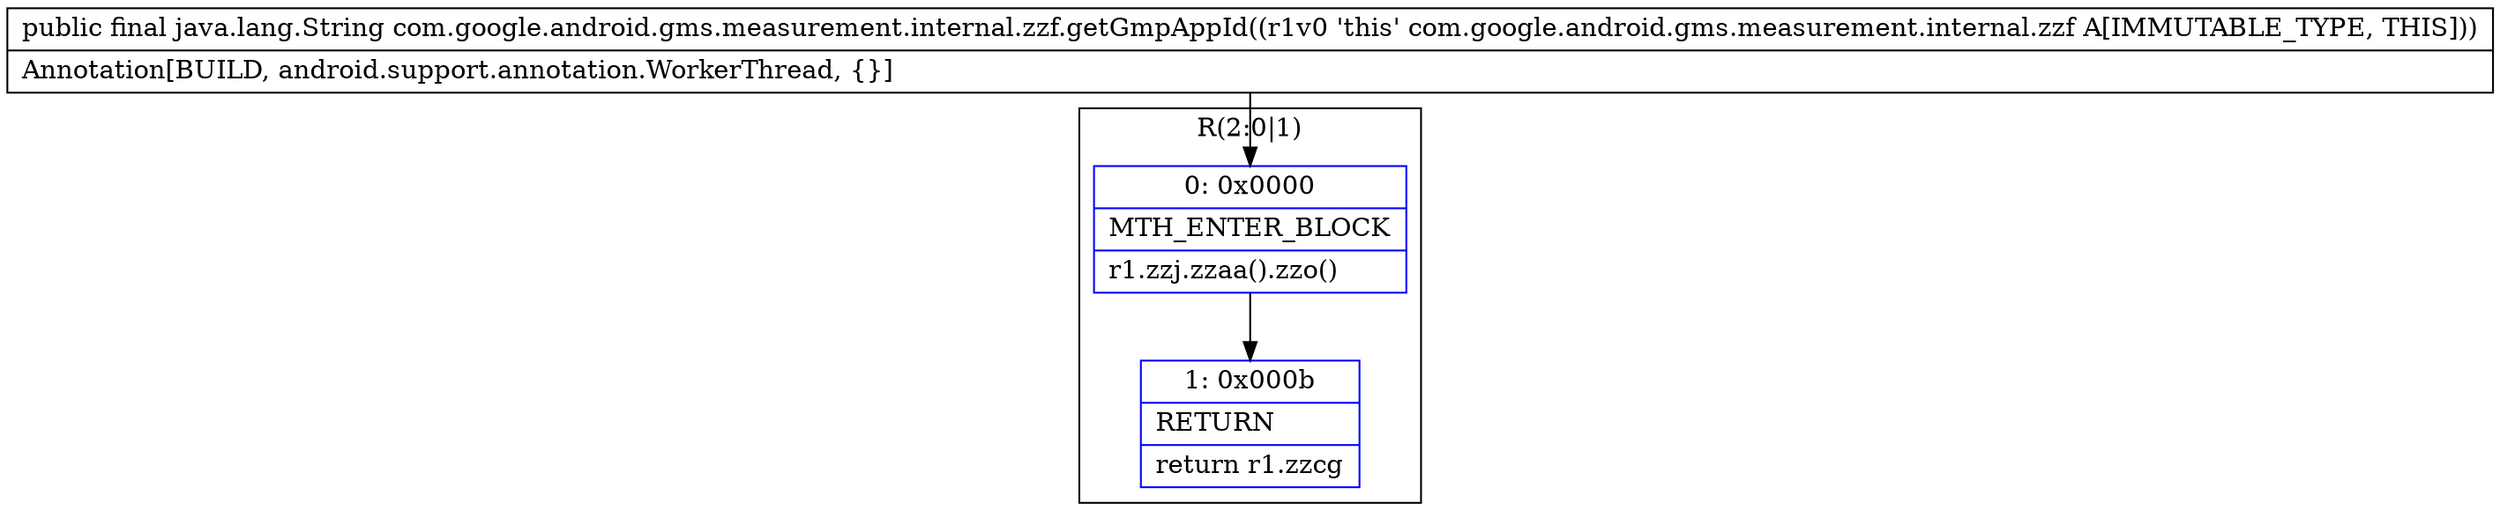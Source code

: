 digraph "CFG forcom.google.android.gms.measurement.internal.zzf.getGmpAppId()Ljava\/lang\/String;" {
subgraph cluster_Region_2122027180 {
label = "R(2:0|1)";
node [shape=record,color=blue];
Node_0 [shape=record,label="{0\:\ 0x0000|MTH_ENTER_BLOCK\l|r1.zzj.zzaa().zzo()\l}"];
Node_1 [shape=record,label="{1\:\ 0x000b|RETURN\l|return r1.zzcg\l}"];
}
MethodNode[shape=record,label="{public final java.lang.String com.google.android.gms.measurement.internal.zzf.getGmpAppId((r1v0 'this' com.google.android.gms.measurement.internal.zzf A[IMMUTABLE_TYPE, THIS]))  | Annotation[BUILD, android.support.annotation.WorkerThread, \{\}]\l}"];
MethodNode -> Node_0;
Node_0 -> Node_1;
}

